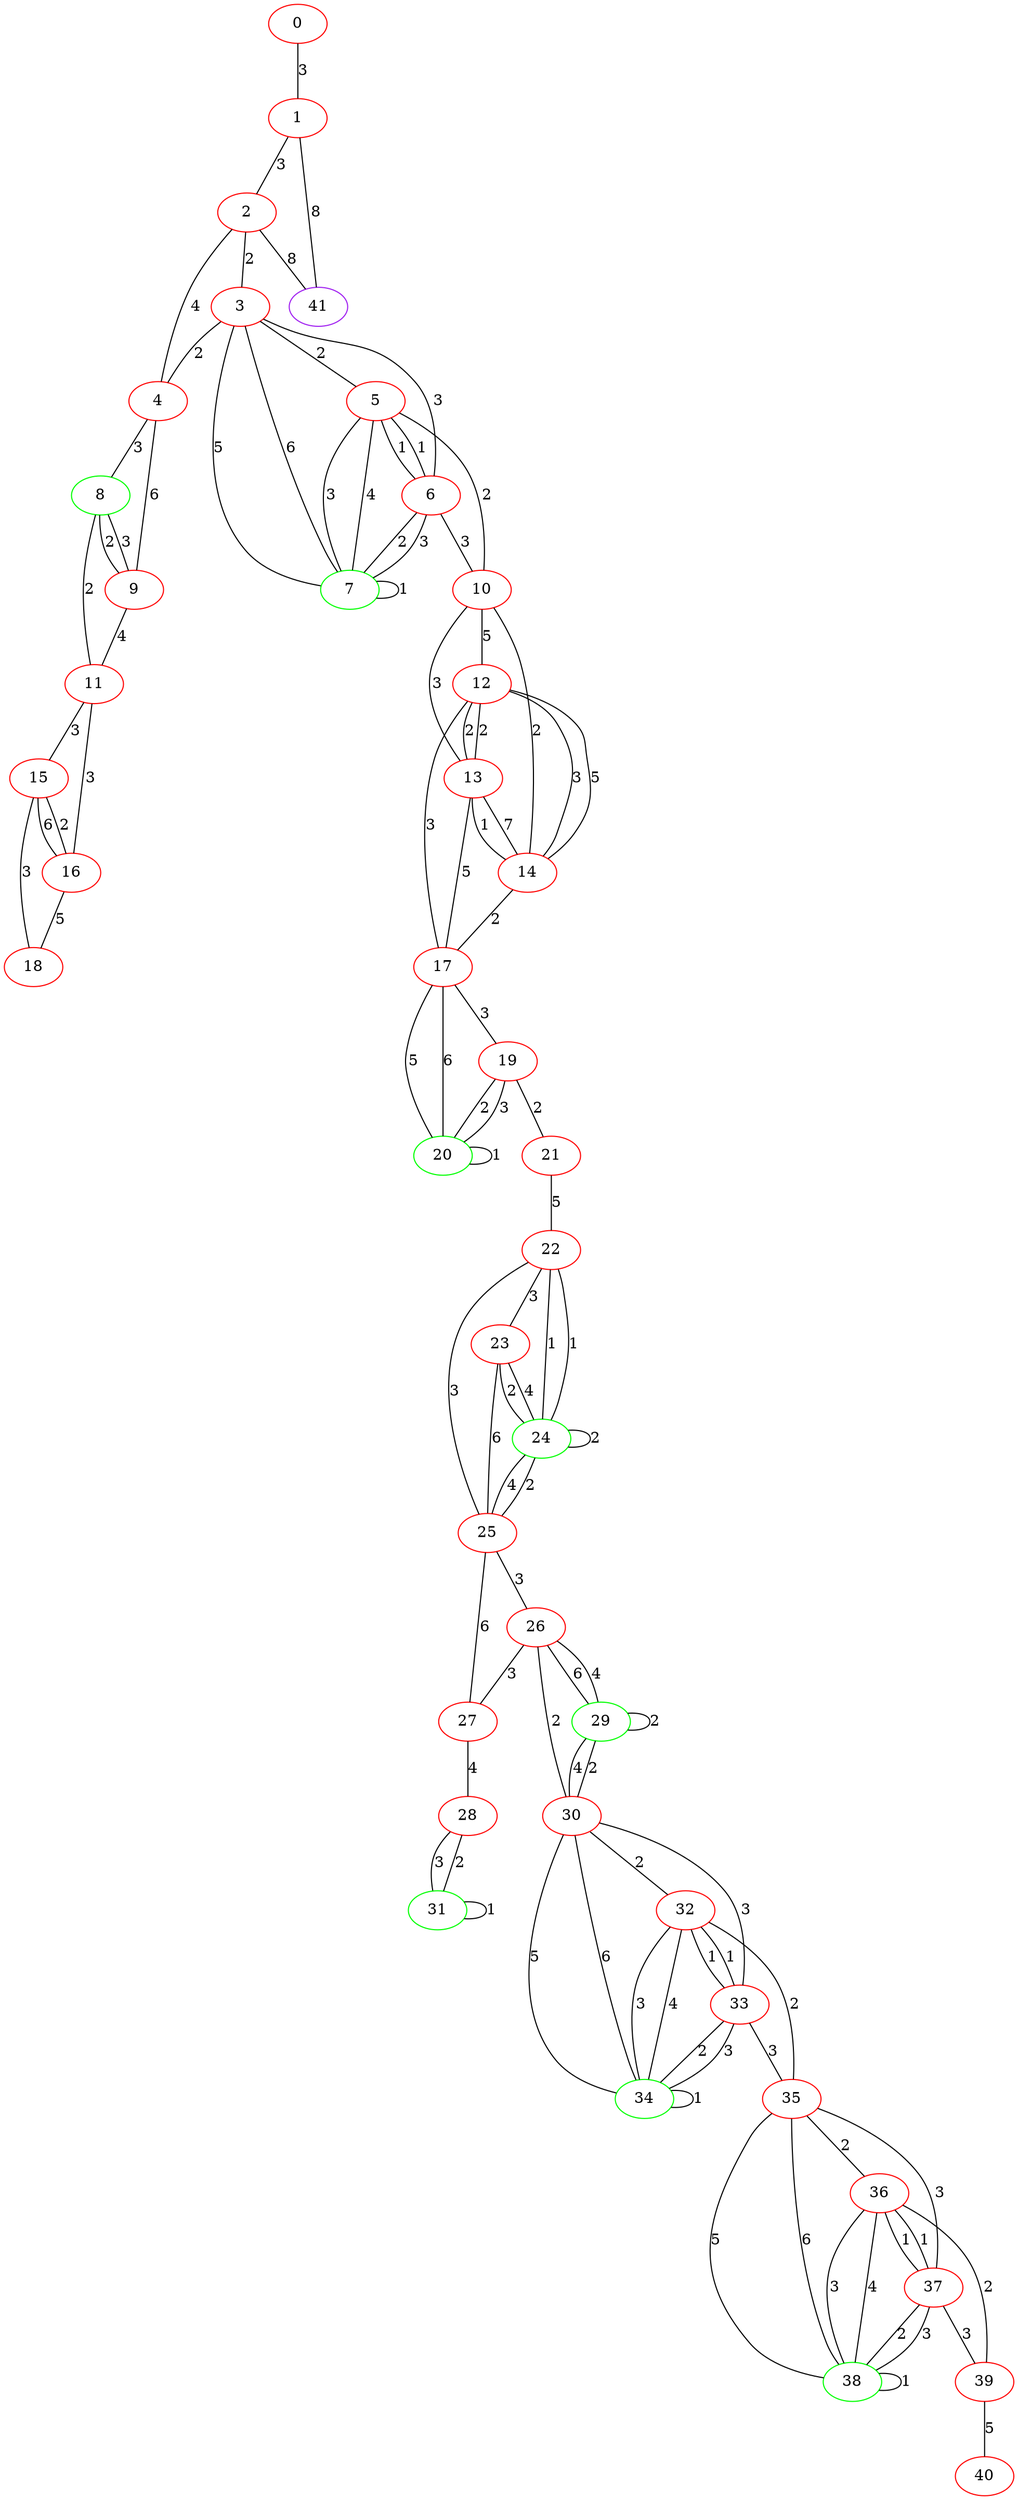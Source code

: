 graph "" {
0 [color=red, weight=1];
1 [color=red, weight=1];
2 [color=red, weight=1];
3 [color=red, weight=1];
4 [color=red, weight=1];
5 [color=red, weight=1];
6 [color=red, weight=1];
7 [color=green, weight=2];
8 [color=green, weight=2];
9 [color=red, weight=1];
10 [color=red, weight=1];
11 [color=red, weight=1];
12 [color=red, weight=1];
13 [color=red, weight=1];
14 [color=red, weight=1];
15 [color=red, weight=1];
16 [color=red, weight=1];
17 [color=red, weight=1];
18 [color=red, weight=1];
19 [color=red, weight=1];
20 [color=green, weight=2];
21 [color=red, weight=1];
22 [color=red, weight=1];
23 [color=red, weight=1];
24 [color=green, weight=2];
25 [color=red, weight=1];
26 [color=red, weight=1];
27 [color=red, weight=1];
28 [color=red, weight=1];
29 [color=green, weight=2];
30 [color=red, weight=1];
31 [color=green, weight=2];
32 [color=red, weight=1];
33 [color=red, weight=1];
34 [color=green, weight=2];
35 [color=red, weight=1];
36 [color=red, weight=1];
37 [color=red, weight=1];
38 [color=green, weight=2];
39 [color=red, weight=1];
40 [color=red, weight=1];
41 [color=purple, weight=4];
0 -- 1  [key=0, label=3];
1 -- 41  [key=0, label=8];
1 -- 2  [key=0, label=3];
2 -- 3  [key=0, label=2];
2 -- 4  [key=0, label=4];
2 -- 41  [key=0, label=8];
3 -- 4  [key=0, label=2];
3 -- 5  [key=0, label=2];
3 -- 6  [key=0, label=3];
3 -- 7  [key=0, label=5];
3 -- 7  [key=1, label=6];
4 -- 8  [key=0, label=3];
4 -- 9  [key=0, label=6];
5 -- 10  [key=0, label=2];
5 -- 6  [key=0, label=1];
5 -- 6  [key=1, label=1];
5 -- 7  [key=0, label=3];
5 -- 7  [key=1, label=4];
6 -- 10  [key=0, label=3];
6 -- 7  [key=0, label=2];
6 -- 7  [key=1, label=3];
7 -- 7  [key=0, label=1];
8 -- 9  [key=0, label=2];
8 -- 9  [key=1, label=3];
8 -- 11  [key=0, label=2];
9 -- 11  [key=0, label=4];
10 -- 12  [key=0, label=5];
10 -- 13  [key=0, label=3];
10 -- 14  [key=0, label=2];
11 -- 16  [key=0, label=3];
11 -- 15  [key=0, label=3];
12 -- 17  [key=0, label=3];
12 -- 13  [key=0, label=2];
12 -- 13  [key=1, label=2];
12 -- 14  [key=0, label=3];
12 -- 14  [key=1, label=5];
13 -- 17  [key=0, label=5];
13 -- 14  [key=0, label=1];
13 -- 14  [key=1, label=7];
14 -- 17  [key=0, label=2];
15 -- 16  [key=0, label=6];
15 -- 16  [key=1, label=2];
15 -- 18  [key=0, label=3];
16 -- 18  [key=0, label=5];
17 -- 19  [key=0, label=3];
17 -- 20  [key=0, label=5];
17 -- 20  [key=1, label=6];
19 -- 20  [key=0, label=2];
19 -- 20  [key=1, label=3];
19 -- 21  [key=0, label=2];
20 -- 20  [key=0, label=1];
21 -- 22  [key=0, label=5];
22 -- 24  [key=0, label=1];
22 -- 24  [key=1, label=1];
22 -- 25  [key=0, label=3];
22 -- 23  [key=0, label=3];
23 -- 24  [key=0, label=2];
23 -- 24  [key=1, label=4];
23 -- 25  [key=0, label=6];
24 -- 24  [key=0, label=2];
24 -- 25  [key=0, label=4];
24 -- 25  [key=1, label=2];
25 -- 26  [key=0, label=3];
25 -- 27  [key=0, label=6];
26 -- 27  [key=0, label=3];
26 -- 29  [key=0, label=6];
26 -- 29  [key=1, label=4];
26 -- 30  [key=0, label=2];
27 -- 28  [key=0, label=4];
28 -- 31  [key=0, label=3];
28 -- 31  [key=1, label=2];
29 -- 29  [key=0, label=2];
29 -- 30  [key=0, label=4];
29 -- 30  [key=1, label=2];
30 -- 32  [key=0, label=2];
30 -- 33  [key=0, label=3];
30 -- 34  [key=0, label=5];
30 -- 34  [key=1, label=6];
31 -- 31  [key=0, label=1];
32 -- 33  [key=0, label=1];
32 -- 33  [key=1, label=1];
32 -- 34  [key=0, label=3];
32 -- 34  [key=1, label=4];
32 -- 35  [key=0, label=2];
33 -- 34  [key=0, label=2];
33 -- 34  [key=1, label=3];
33 -- 35  [key=0, label=3];
34 -- 34  [key=0, label=1];
35 -- 36  [key=0, label=2];
35 -- 37  [key=0, label=3];
35 -- 38  [key=0, label=5];
35 -- 38  [key=1, label=6];
36 -- 37  [key=0, label=1];
36 -- 37  [key=1, label=1];
36 -- 38  [key=0, label=3];
36 -- 38  [key=1, label=4];
36 -- 39  [key=0, label=2];
37 -- 38  [key=0, label=2];
37 -- 38  [key=1, label=3];
37 -- 39  [key=0, label=3];
38 -- 38  [key=0, label=1];
39 -- 40  [key=0, label=5];
}
